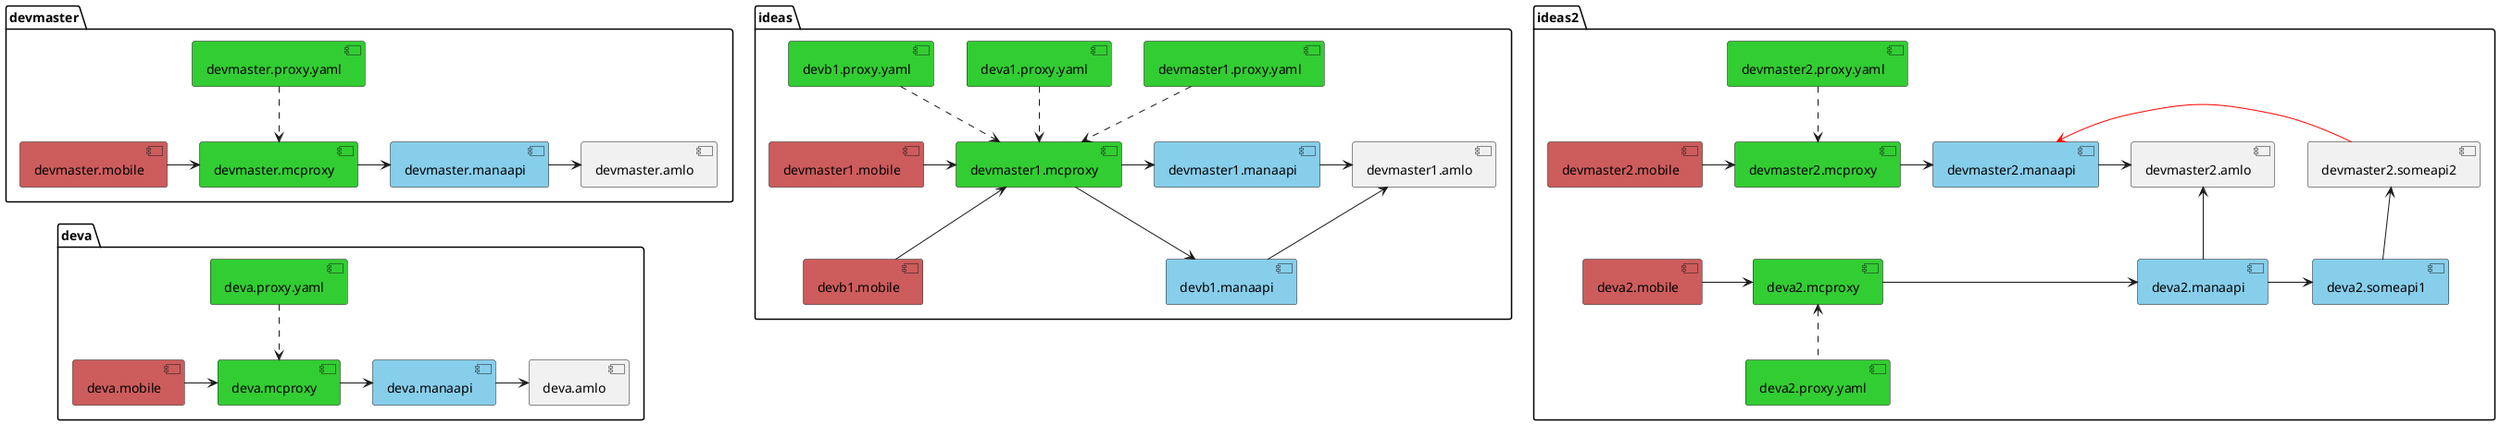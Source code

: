 @startuml IsolateRing

package devmaster {
    [devmaster.mobile] #IndianRed
    [devmaster.mcproxy] #LimeGreen
    [devmaster.proxy.yaml] #LimeGreen
    [devmaster.manaapi] #SkyBlue
    [devmaster.amlo]

    [devmaster.mobile] -> [devmaster.mcproxy]
    [devmaster.proxy.yaml] ..> [devmaster.mcproxy]
    [devmaster.mcproxy] -> [devmaster.manaapi]
    [devmaster.manaapi] -> [devmaster.amlo]
}

package deva {
    [deva.mobile] #IndianRed
    [deva.mcproxy] #LimeGreen
    [deva.proxy.yaml] #LimeGreen
    [deva.manaapi] #SkyBlue

    [deva.mobile] -> [deva.mcproxy]
    [deva.proxy.yaml] ..> [deva.mcproxy]
    [deva.mcproxy] -> [deva.manaapi]
    [deva.manaapi] -> [deva.amlo]
}
[devmaster.mcproxy] -[hidden]-> [deva.proxy.yaml]

package ideas {
    [devmaster1.mobile] #IndianRed
    [devb1.mobile] #IndianRed
    [devmaster1.mcproxy] #LimeGreen
    [devmaster1.proxy.yaml] #LimeGreen
    [deva1.proxy.yaml] #LimeGreen
    [devb1.proxy.yaml] #LimeGreen
    [devmaster1.manaapi] #SkyBlue
    [devb1.manaapi] #SkyBlue
    [devmaster1.amlo]

    [devmaster1.mobile] -> [devmaster1.mcproxy]
    [devb1.mobile] -u-> [devmaster1.mcproxy]
    [devmaster1.mobile] -[hidden]-> [devb1.mobile]
    [devmaster1.proxy.yaml] ..> [devmaster1.mcproxy]
    [deva1.proxy.yaml] ..> [devmaster1.mcproxy]
    [devb1.proxy.yaml] ..> [devmaster1.mcproxy]
    [devmaster1.mcproxy] -> [devmaster1.manaapi]
    [devmaster1.mcproxy] --> [devb1.manaapi]
    ' [a.manaapi] -[hidden]-> [b.manaapi]
    [devmaster1.manaapi] -> [devmaster1.amlo]
    [devb1.manaapi] -u-> [devmaster1.amlo]
}

package ideas2 {
    [devmaster2.mobile] #IndianRed
    [devmaster2.mcproxy] #LimeGreen
    [devmaster2.proxy.yaml] #LimeGreen
    [devmaster2.manaapi] #SkyBlue
    [devmaster2.amlo]
    [deva2.mobile] #IndianRed
    [deva2.mcproxy] #LimeGreen
    [deva2.proxy.yaml] #LimeGreen
    [deva2.manaapi] #SkyBlue
    [deva2.someapi1] #SkyBlue

    [devmaster2.mobile] -r-> [devmaster2.mcproxy]
    [devmaster2.proxy.yaml] ..> [devmaster2.mcproxy]
    [devmaster2.mcproxy] -r-> [devmaster2.manaapi]
    [devmaster2.manaapi] -r-> [devmaster2.amlo]

    [deva2.mobile] -r-> [deva2.mcproxy]
    [deva2.proxy.yaml] .u.> [deva2.mcproxy]
    [deva2.mcproxy] -r-> [deva2.manaapi]
    [deva2.manaapi] -u-> [devmaster2.amlo]

    [devmaster2.mobile] -[hidden]-> [deva2.mobile]
    [devmaster2.mcproxy] -[hidden]-> [deva2.mcproxy]

    [deva2.manaapi] -> [deva2.someapi1]
    [deva2.someapi1] -u-> [devmaster2.someapi2]
    [devmaster2.someapi2] -l-> [devmaster2.manaapi] #red
}

@enduml